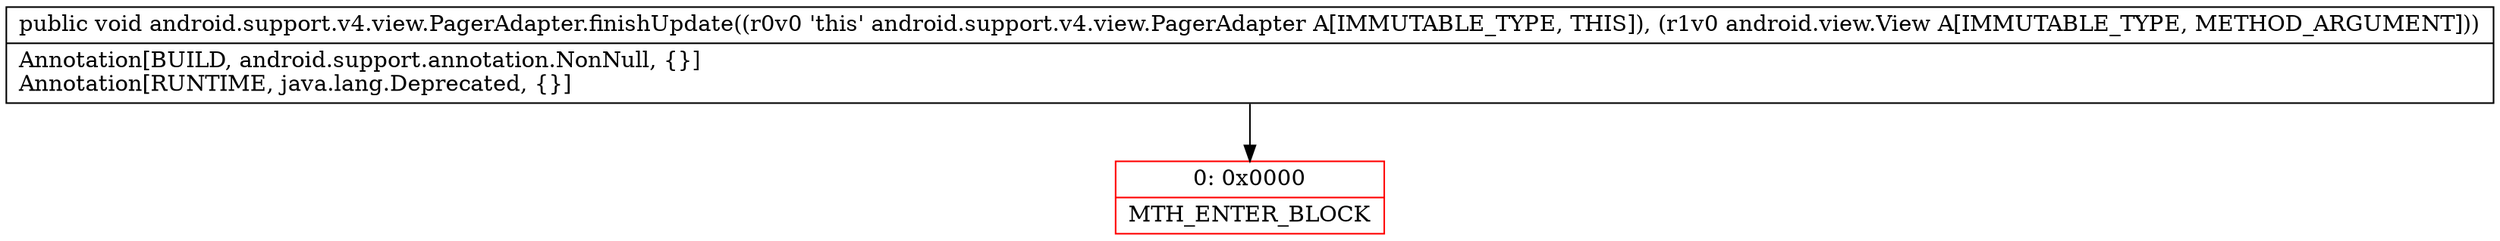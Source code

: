 digraph "CFG forandroid.support.v4.view.PagerAdapter.finishUpdate(Landroid\/view\/View;)V" {
subgraph cluster_Region_1359726971 {
label = "R(0)";
node [shape=record,color=blue];
}
Node_0 [shape=record,color=red,label="{0\:\ 0x0000|MTH_ENTER_BLOCK\l}"];
MethodNode[shape=record,label="{public void android.support.v4.view.PagerAdapter.finishUpdate((r0v0 'this' android.support.v4.view.PagerAdapter A[IMMUTABLE_TYPE, THIS]), (r1v0 android.view.View A[IMMUTABLE_TYPE, METHOD_ARGUMENT]))  | Annotation[BUILD, android.support.annotation.NonNull, \{\}]\lAnnotation[RUNTIME, java.lang.Deprecated, \{\}]\l}"];
MethodNode -> Node_0;
}

